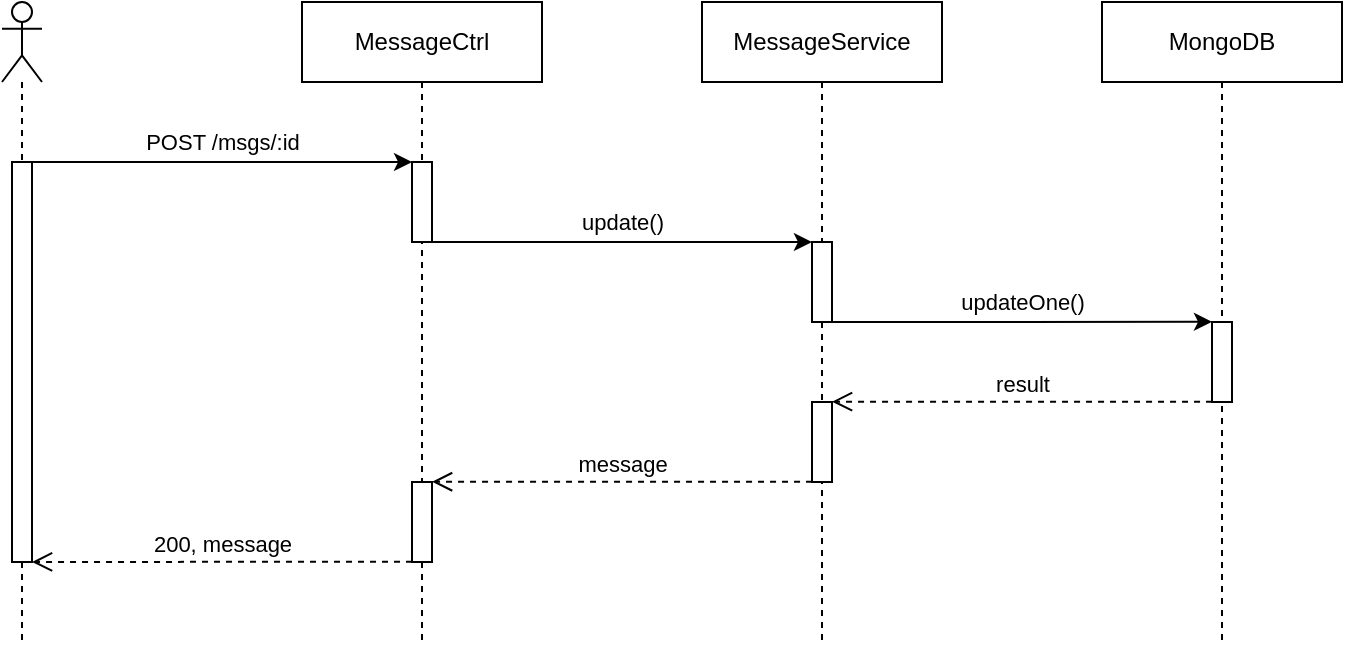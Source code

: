 <mxfile userAgent="Mozilla/5.0 (X11; Linux x86_64) AppleWebKit/537.36 (KHTML, like Gecko) Chrome/57.0.299.133 Safari/537.36" version="6.4.6" editor="www.draw.io" type="device"><diagram name="Page-1"><mxGraphModel dx="1197" dy="415" grid="1" gridSize="10" guides="1" tooltips="1" connect="1" arrows="1" fold="1" page="0" pageScale="1" pageWidth="826" pageHeight="1169" background="#ffffff" math="0" shadow="0"><root><mxCell id="0"/><mxCell id="1" parent="0"/><mxCell id="2" value="" style="shape=umlLifeline;participant=umlActor;perimeter=lifelinePerimeter;whiteSpace=wrap;html=1;container=1;collapsible=0;recursiveResize=0;verticalAlign=top;spacingTop=36;labelBackgroundColor=none;outlineConnect=0;strokeWidth=1;fillColor=#FFFFFF;fontSize=25;" parent="1" vertex="1"><mxGeometry x="-70" y="120" width="20" height="320" as="geometry"/></mxCell><mxCell id="15" value="" style="whiteSpace=wrap;html=1;" parent="2" vertex="1"><mxGeometry x="5" y="80" width="10" height="200" as="geometry"/></mxCell><mxCell id="4" value="MessageCtrl" style="shape=umlLifeline;perimeter=lifelinePerimeter;whiteSpace=wrap;html=1;container=1;collapsible=0;recursiveResize=0;outlineConnect=0;strokeWidth=1;fillColor=#FFFFFF;fontSize=12;labelBackgroundColor=none;" parent="1" vertex="1"><mxGeometry x="80" y="120" width="120" height="320" as="geometry"/></mxCell><mxCell id="12" value="" style="whiteSpace=wrap;html=1;" parent="4" vertex="1"><mxGeometry x="55" y="80" width="10" height="40" as="geometry"/></mxCell><mxCell id="25" value="" style="whiteSpace=wrap;html=1;" parent="4" vertex="1"><mxGeometry x="55" y="240" width="10" height="40" as="geometry"/></mxCell><mxCell id="6" value="MessageService" style="shape=umlLifeline;perimeter=lifelinePerimeter;whiteSpace=wrap;html=1;container=1;collapsible=0;recursiveResize=0;outlineConnect=0;strokeWidth=1;fillColor=#FFFFFF;fontSize=12;labelBackgroundColor=none;" parent="1" vertex="1"><mxGeometry x="280" y="120" width="120" height="320" as="geometry"/></mxCell><mxCell id="18" value="" style="whiteSpace=wrap;html=1;" parent="6" vertex="1"><mxGeometry x="55" y="120" width="10" height="40" as="geometry"/></mxCell><mxCell id="24" value="" style="whiteSpace=wrap;html=1;" parent="6" vertex="1"><mxGeometry x="55" y="200" width="10" height="40" as="geometry"/></mxCell><mxCell id="7" value="MongoDB" style="shape=umlLifeline;perimeter=lifelinePerimeter;whiteSpace=wrap;html=1;container=1;collapsible=0;recursiveResize=0;outlineConnect=0;strokeWidth=1;fillColor=#FFFFFF;fontSize=12;labelBackgroundColor=none;" parent="1" vertex="1"><mxGeometry x="480" y="120" width="120" height="320" as="geometry"/></mxCell><mxCell id="20" value="" style="whiteSpace=wrap;html=1;" parent="7" vertex="1"><mxGeometry x="55" y="160" width="10" height="40" as="geometry"/></mxCell><mxCell id="17" value="POST /msgs/:id" style="edgeStyle=orthogonalEdgeStyle;rounded=0;html=1;jettySize=auto;orthogonalLoop=1;entryX=0.001;entryY=0.001;entryPerimeter=0;exitX=1.002;exitY=0;exitPerimeter=0;" parent="1" source="15" target="12" edge="1"><mxGeometry y="10" relative="1" as="geometry"><mxPoint x="-50" y="200" as="sourcePoint"/><mxPoint x="20" y="230" as="targetPoint"/><Array as="points"><mxPoint x="60" y="200"/></Array><mxPoint as="offset"/></mxGeometry></mxCell><mxCell id="19" value="update()" style="edgeStyle=orthogonalEdgeStyle;rounded=0;html=1;entryX=-0.004;entryY=0.001;jettySize=auto;orthogonalLoop=1;entryPerimeter=0;exitX=0.999;exitY=0.999;exitPerimeter=0;" parent="1" source="12" target="18" edge="1"><mxGeometry y="10" relative="1" as="geometry"><Array as="points"><mxPoint x="260" y="240"/></Array><mxPoint as="offset"/></mxGeometry></mxCell><mxCell id="21" value="updateOne()" style="edgeStyle=orthogonalEdgeStyle;rounded=0;html=1;entryX=-0.003;entryY=-0.002;jettySize=auto;orthogonalLoop=1;entryPerimeter=0;" parent="1" source="18" target="20" edge="1"><mxGeometry y="10" relative="1" as="geometry"><Array as="points"><mxPoint x="440" y="280"/><mxPoint x="440" y="280"/></Array><mxPoint as="offset"/></mxGeometry></mxCell><mxCell id="23" value="result" style="html=1;verticalAlign=bottom;endArrow=open;dashed=1;endSize=8;exitX=0.003;exitY=0.998;exitPerimeter=0;entryX=1.002;entryY=-0.004;entryPerimeter=0;" parent="1" source="20" target="24" edge="1"><mxGeometry relative="1" as="geometry"><mxPoint x="480" y="319" as="sourcePoint"/><mxPoint x="400" y="319" as="targetPoint"/></mxGeometry></mxCell><mxCell id="26" value="message" style="html=1;verticalAlign=bottom;endArrow=open;dashed=1;endSize=8;exitX=0.003;exitY=0.996;exitPerimeter=0;entryX=1.004;entryY=-0.003;entryPerimeter=0;" parent="1" source="24" target="25" edge="1"><mxGeometry relative="1" as="geometry"><mxPoint x="335" y="359.857" as="sourcePoint"/><mxPoint x="145.286" y="359.857" as="targetPoint"/></mxGeometry></mxCell><mxCell id="28" value="200, message" style="html=1;verticalAlign=bottom;endArrow=open;dashed=1;endSize=8;exitX=0.002;exitY=0.996;exitPerimeter=0;entryX=1.001;entryY=1;entryPerimeter=0;" parent="1" source="25" target="15" edge="1"><mxGeometry relative="1" as="geometry"><mxPoint x="135" y="399.857" as="sourcePoint"/><mxPoint x="-54.714" y="399.857" as="targetPoint"/></mxGeometry></mxCell></root></mxGraphModel></diagram></mxfile>